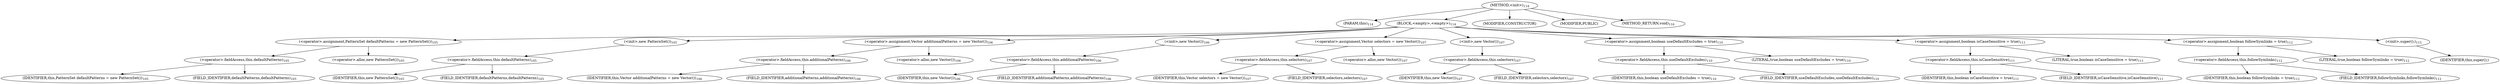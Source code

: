 digraph "&lt;init&gt;" {  
"241" [label = <(METHOD,&lt;init&gt;)<SUB>114</SUB>> ]
"4" [label = <(PARAM,this)<SUB>114</SUB>> ]
"242" [label = <(BLOCK,&lt;empty&gt;,&lt;empty&gt;)<SUB>114</SUB>> ]
"243" [label = <(&lt;operator&gt;.assignment,PatternSet defaultPatterns = new PatternSet())<SUB>105</SUB>> ]
"244" [label = <(&lt;operator&gt;.fieldAccess,this.defaultPatterns)<SUB>105</SUB>> ]
"245" [label = <(IDENTIFIER,this,PatternSet defaultPatterns = new PatternSet())<SUB>105</SUB>> ]
"246" [label = <(FIELD_IDENTIFIER,defaultPatterns,defaultPatterns)<SUB>105</SUB>> ]
"247" [label = <(&lt;operator&gt;.alloc,new PatternSet())<SUB>105</SUB>> ]
"248" [label = <(&lt;init&gt;,new PatternSet())<SUB>105</SUB>> ]
"249" [label = <(&lt;operator&gt;.fieldAccess,this.defaultPatterns)<SUB>105</SUB>> ]
"250" [label = <(IDENTIFIER,this,new PatternSet())<SUB>105</SUB>> ]
"251" [label = <(FIELD_IDENTIFIER,defaultPatterns,defaultPatterns)<SUB>105</SUB>> ]
"252" [label = <(&lt;operator&gt;.assignment,Vector additionalPatterns = new Vector())<SUB>106</SUB>> ]
"253" [label = <(&lt;operator&gt;.fieldAccess,this.additionalPatterns)<SUB>106</SUB>> ]
"254" [label = <(IDENTIFIER,this,Vector additionalPatterns = new Vector())<SUB>106</SUB>> ]
"255" [label = <(FIELD_IDENTIFIER,additionalPatterns,additionalPatterns)<SUB>106</SUB>> ]
"256" [label = <(&lt;operator&gt;.alloc,new Vector())<SUB>106</SUB>> ]
"257" [label = <(&lt;init&gt;,new Vector())<SUB>106</SUB>> ]
"258" [label = <(&lt;operator&gt;.fieldAccess,this.additionalPatterns)<SUB>106</SUB>> ]
"259" [label = <(IDENTIFIER,this,new Vector())<SUB>106</SUB>> ]
"260" [label = <(FIELD_IDENTIFIER,additionalPatterns,additionalPatterns)<SUB>106</SUB>> ]
"261" [label = <(&lt;operator&gt;.assignment,Vector selectors = new Vector())<SUB>107</SUB>> ]
"262" [label = <(&lt;operator&gt;.fieldAccess,this.selectors)<SUB>107</SUB>> ]
"263" [label = <(IDENTIFIER,this,Vector selectors = new Vector())<SUB>107</SUB>> ]
"264" [label = <(FIELD_IDENTIFIER,selectors,selectors)<SUB>107</SUB>> ]
"265" [label = <(&lt;operator&gt;.alloc,new Vector())<SUB>107</SUB>> ]
"266" [label = <(&lt;init&gt;,new Vector())<SUB>107</SUB>> ]
"267" [label = <(&lt;operator&gt;.fieldAccess,this.selectors)<SUB>107</SUB>> ]
"268" [label = <(IDENTIFIER,this,new Vector())<SUB>107</SUB>> ]
"269" [label = <(FIELD_IDENTIFIER,selectors,selectors)<SUB>107</SUB>> ]
"270" [label = <(&lt;operator&gt;.assignment,boolean useDefaultExcludes = true)<SUB>110</SUB>> ]
"271" [label = <(&lt;operator&gt;.fieldAccess,this.useDefaultExcludes)<SUB>110</SUB>> ]
"272" [label = <(IDENTIFIER,this,boolean useDefaultExcludes = true)<SUB>110</SUB>> ]
"273" [label = <(FIELD_IDENTIFIER,useDefaultExcludes,useDefaultExcludes)<SUB>110</SUB>> ]
"274" [label = <(LITERAL,true,boolean useDefaultExcludes = true)<SUB>110</SUB>> ]
"275" [label = <(&lt;operator&gt;.assignment,boolean isCaseSensitive = true)<SUB>111</SUB>> ]
"276" [label = <(&lt;operator&gt;.fieldAccess,this.isCaseSensitive)<SUB>111</SUB>> ]
"277" [label = <(IDENTIFIER,this,boolean isCaseSensitive = true)<SUB>111</SUB>> ]
"278" [label = <(FIELD_IDENTIFIER,isCaseSensitive,isCaseSensitive)<SUB>111</SUB>> ]
"279" [label = <(LITERAL,true,boolean isCaseSensitive = true)<SUB>111</SUB>> ]
"280" [label = <(&lt;operator&gt;.assignment,boolean followSymlinks = true)<SUB>112</SUB>> ]
"281" [label = <(&lt;operator&gt;.fieldAccess,this.followSymlinks)<SUB>112</SUB>> ]
"282" [label = <(IDENTIFIER,this,boolean followSymlinks = true)<SUB>112</SUB>> ]
"283" [label = <(FIELD_IDENTIFIER,followSymlinks,followSymlinks)<SUB>112</SUB>> ]
"284" [label = <(LITERAL,true,boolean followSymlinks = true)<SUB>112</SUB>> ]
"285" [label = <(&lt;init&gt;,super();)<SUB>115</SUB>> ]
"3" [label = <(IDENTIFIER,this,super();)> ]
"286" [label = <(MODIFIER,CONSTRUCTOR)> ]
"287" [label = <(MODIFIER,PUBLIC)> ]
"288" [label = <(METHOD_RETURN,void)<SUB>116</SUB>> ]
  "241" -> "4" 
  "241" -> "242" 
  "241" -> "286" 
  "241" -> "287" 
  "241" -> "288" 
  "242" -> "243" 
  "242" -> "248" 
  "242" -> "252" 
  "242" -> "257" 
  "242" -> "261" 
  "242" -> "266" 
  "242" -> "270" 
  "242" -> "275" 
  "242" -> "280" 
  "242" -> "285" 
  "243" -> "244" 
  "243" -> "247" 
  "244" -> "245" 
  "244" -> "246" 
  "248" -> "249" 
  "249" -> "250" 
  "249" -> "251" 
  "252" -> "253" 
  "252" -> "256" 
  "253" -> "254" 
  "253" -> "255" 
  "257" -> "258" 
  "258" -> "259" 
  "258" -> "260" 
  "261" -> "262" 
  "261" -> "265" 
  "262" -> "263" 
  "262" -> "264" 
  "266" -> "267" 
  "267" -> "268" 
  "267" -> "269" 
  "270" -> "271" 
  "270" -> "274" 
  "271" -> "272" 
  "271" -> "273" 
  "275" -> "276" 
  "275" -> "279" 
  "276" -> "277" 
  "276" -> "278" 
  "280" -> "281" 
  "280" -> "284" 
  "281" -> "282" 
  "281" -> "283" 
  "285" -> "3" 
}
